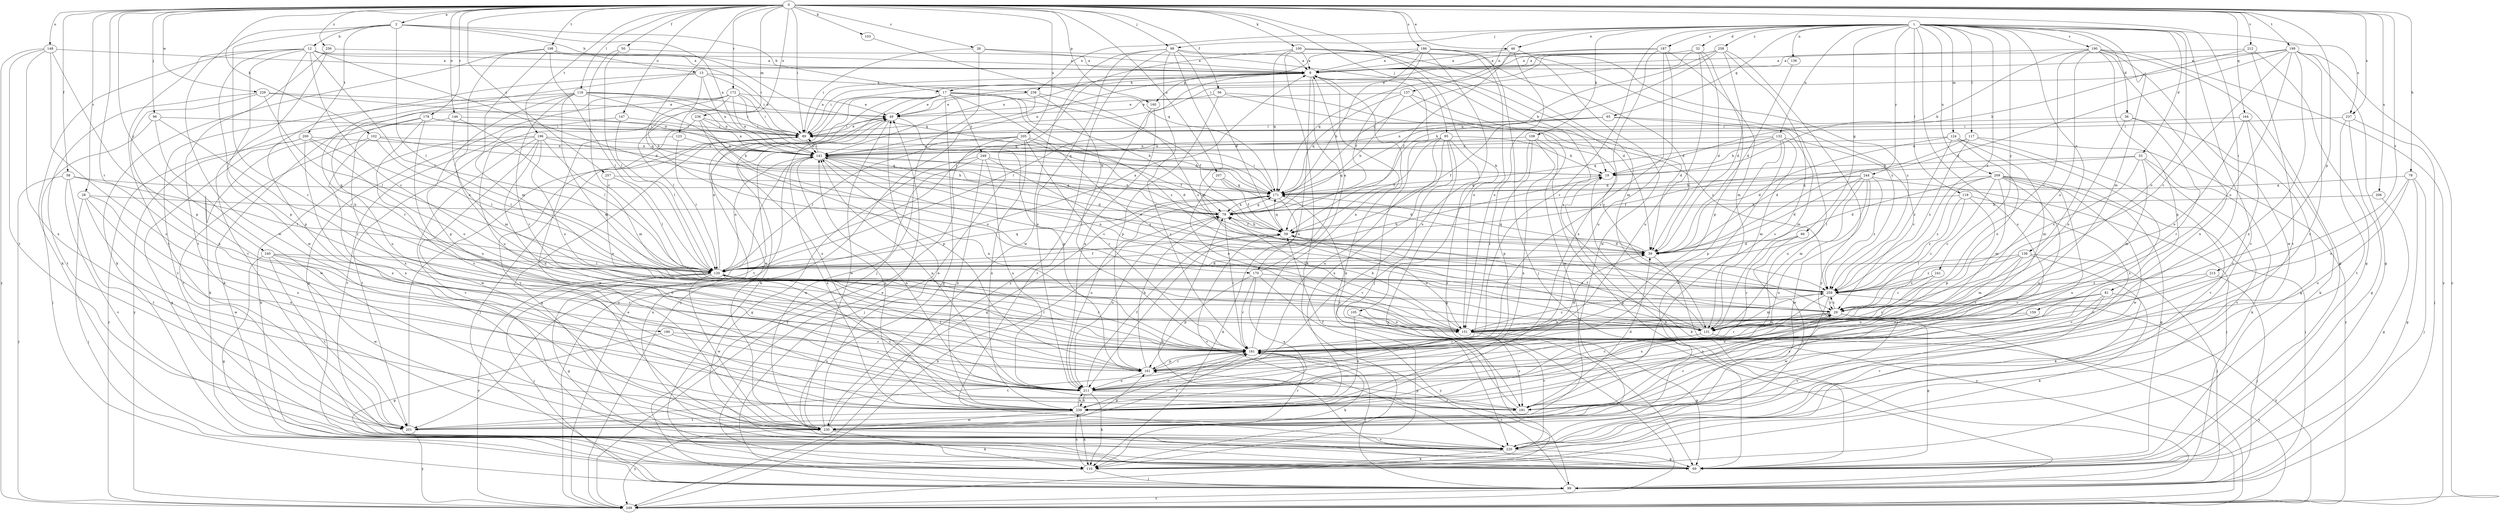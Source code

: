 strict digraph  {
0;
1;
2;
9;
12;
13;
17;
19;
26;
28;
29;
32;
33;
36;
39;
46;
49;
50;
56;
58;
59;
65;
66;
69;
78;
79;
81;
89;
95;
96;
98;
99;
100;
102;
103;
105;
108;
110;
116;
117;
119;
120;
123;
124;
131;
132;
136;
137;
138;
141;
146;
147;
148;
151;
159;
160;
161;
164;
170;
171;
172;
178;
180;
181;
186;
187;
190;
191;
196;
198;
199;
200;
201;
205;
206;
207;
209;
211;
212;
215;
220;
229;
230;
236;
237;
238;
239;
240;
241;
244;
248;
249;
256;
257;
258;
259;
0 -> 2  [label=a];
0 -> 26  [label=c];
0 -> 28  [label=c];
0 -> 46  [label=e];
0 -> 50  [label=f];
0 -> 56  [label=f];
0 -> 58  [label=f];
0 -> 78  [label=h];
0 -> 81  [label=i];
0 -> 89  [label=i];
0 -> 95  [label=j];
0 -> 96  [label=j];
0 -> 98  [label=j];
0 -> 100  [label=k];
0 -> 102  [label=k];
0 -> 103  [label=k];
0 -> 105  [label=k];
0 -> 116  [label=l];
0 -> 123  [label=m];
0 -> 146  [label=o];
0 -> 147  [label=o];
0 -> 148  [label=o];
0 -> 159  [label=p];
0 -> 160  [label=p];
0 -> 164  [label=q];
0 -> 170  [label=q];
0 -> 172  [label=r];
0 -> 178  [label=r];
0 -> 180  [label=r];
0 -> 186  [label=s];
0 -> 196  [label=t];
0 -> 198  [label=t];
0 -> 199  [label=t];
0 -> 205  [label=u];
0 -> 206  [label=u];
0 -> 207  [label=u];
0 -> 212  [label=v];
0 -> 215  [label=v];
0 -> 229  [label=w];
0 -> 236  [label=x];
0 -> 237  [label=x];
0 -> 240  [label=y];
0 -> 256  [label=z];
0 -> 257  [label=z];
1 -> 32  [label=d];
1 -> 33  [label=d];
1 -> 36  [label=d];
1 -> 46  [label=e];
1 -> 65  [label=g];
1 -> 66  [label=g];
1 -> 98  [label=j];
1 -> 108  [label=k];
1 -> 117  [label=l];
1 -> 119  [label=l];
1 -> 124  [label=m];
1 -> 131  [label=m];
1 -> 132  [label=n];
1 -> 136  [label=n];
1 -> 137  [label=n];
1 -> 138  [label=n];
1 -> 151  [label=o];
1 -> 181  [label=r];
1 -> 187  [label=s];
1 -> 190  [label=s];
1 -> 191  [label=s];
1 -> 209  [label=u];
1 -> 220  [label=v];
1 -> 237  [label=x];
1 -> 238  [label=x];
1 -> 241  [label=y];
1 -> 244  [label=y];
1 -> 258  [label=z];
1 -> 259  [label=z];
2 -> 12  [label=b];
2 -> 13  [label=b];
2 -> 17  [label=b];
2 -> 120  [label=l];
2 -> 141  [label=n];
2 -> 181  [label=r];
2 -> 200  [label=t];
2 -> 230  [label=w];
9 -> 17  [label=b];
9 -> 89  [label=i];
9 -> 99  [label=j];
9 -> 110  [label=k];
9 -> 120  [label=l];
9 -> 141  [label=n];
9 -> 160  [label=p];
9 -> 170  [label=q];
9 -> 211  [label=u];
12 -> 9  [label=a];
12 -> 29  [label=c];
12 -> 39  [label=d];
12 -> 89  [label=i];
12 -> 110  [label=k];
12 -> 120  [label=l];
12 -> 161  [label=p];
12 -> 181  [label=r];
12 -> 201  [label=t];
12 -> 230  [label=w];
13 -> 79  [label=h];
13 -> 89  [label=i];
13 -> 141  [label=n];
13 -> 161  [label=p];
13 -> 181  [label=r];
13 -> 238  [label=x];
17 -> 49  [label=e];
17 -> 59  [label=f];
17 -> 69  [label=g];
17 -> 79  [label=h];
17 -> 110  [label=k];
17 -> 151  [label=o];
17 -> 230  [label=w];
17 -> 239  [label=x];
17 -> 248  [label=y];
17 -> 249  [label=y];
17 -> 259  [label=z];
19 -> 171  [label=q];
26 -> 9  [label=a];
26 -> 19  [label=b];
26 -> 89  [label=i];
26 -> 99  [label=j];
28 -> 79  [label=h];
28 -> 99  [label=j];
28 -> 211  [label=u];
28 -> 230  [label=w];
28 -> 239  [label=x];
29 -> 69  [label=g];
29 -> 131  [label=m];
29 -> 151  [label=o];
29 -> 181  [label=r];
29 -> 220  [label=v];
29 -> 259  [label=z];
32 -> 9  [label=a];
32 -> 39  [label=d];
32 -> 161  [label=p];
32 -> 171  [label=q];
32 -> 211  [label=u];
33 -> 19  [label=b];
33 -> 79  [label=h];
33 -> 110  [label=k];
33 -> 131  [label=m];
33 -> 220  [label=v];
33 -> 259  [label=z];
36 -> 69  [label=g];
36 -> 89  [label=i];
36 -> 151  [label=o];
36 -> 181  [label=r];
39 -> 120  [label=l];
39 -> 171  [label=q];
39 -> 249  [label=y];
46 -> 9  [label=a];
46 -> 59  [label=f];
46 -> 151  [label=o];
46 -> 230  [label=w];
49 -> 89  [label=i];
49 -> 161  [label=p];
49 -> 201  [label=t];
49 -> 230  [label=w];
50 -> 9  [label=a];
50 -> 29  [label=c];
50 -> 120  [label=l];
56 -> 29  [label=c];
56 -> 49  [label=e];
56 -> 161  [label=p];
56 -> 259  [label=z];
58 -> 120  [label=l];
58 -> 171  [label=q];
58 -> 201  [label=t];
58 -> 220  [label=v];
58 -> 249  [label=y];
59 -> 39  [label=d];
59 -> 79  [label=h];
59 -> 151  [label=o];
59 -> 171  [label=q];
59 -> 220  [label=v];
65 -> 59  [label=f];
65 -> 89  [label=i];
65 -> 131  [label=m];
65 -> 141  [label=n];
65 -> 211  [label=u];
66 -> 39  [label=d];
66 -> 181  [label=r];
66 -> 220  [label=v];
69 -> 19  [label=b];
69 -> 79  [label=h];
69 -> 141  [label=n];
78 -> 69  [label=g];
78 -> 99  [label=j];
78 -> 151  [label=o];
78 -> 171  [label=q];
78 -> 211  [label=u];
79 -> 59  [label=f];
79 -> 141  [label=n];
79 -> 171  [label=q];
79 -> 181  [label=r];
79 -> 211  [label=u];
81 -> 29  [label=c];
81 -> 110  [label=k];
81 -> 181  [label=r];
81 -> 191  [label=s];
81 -> 211  [label=u];
81 -> 220  [label=v];
89 -> 9  [label=a];
89 -> 49  [label=e];
89 -> 69  [label=g];
89 -> 99  [label=j];
89 -> 141  [label=n];
95 -> 19  [label=b];
95 -> 59  [label=f];
95 -> 69  [label=g];
95 -> 141  [label=n];
95 -> 211  [label=u];
95 -> 220  [label=v];
95 -> 239  [label=x];
95 -> 249  [label=y];
96 -> 89  [label=i];
96 -> 99  [label=j];
96 -> 181  [label=r];
96 -> 230  [label=w];
98 -> 9  [label=a];
98 -> 39  [label=d];
98 -> 59  [label=f];
98 -> 131  [label=m];
98 -> 181  [label=r];
98 -> 211  [label=u];
98 -> 230  [label=w];
98 -> 249  [label=y];
99 -> 19  [label=b];
99 -> 181  [label=r];
99 -> 249  [label=y];
100 -> 9  [label=a];
100 -> 39  [label=d];
100 -> 110  [label=k];
100 -> 120  [label=l];
100 -> 131  [label=m];
100 -> 171  [label=q];
100 -> 259  [label=z];
102 -> 120  [label=l];
102 -> 141  [label=n];
102 -> 171  [label=q];
102 -> 201  [label=t];
102 -> 239  [label=x];
103 -> 171  [label=q];
105 -> 151  [label=o];
105 -> 220  [label=v];
105 -> 239  [label=x];
108 -> 69  [label=g];
108 -> 141  [label=n];
108 -> 161  [label=p];
108 -> 181  [label=r];
108 -> 239  [label=x];
110 -> 49  [label=e];
110 -> 99  [label=j];
110 -> 239  [label=x];
116 -> 49  [label=e];
116 -> 79  [label=h];
116 -> 89  [label=i];
116 -> 131  [label=m];
116 -> 141  [label=n];
116 -> 161  [label=p];
116 -> 181  [label=r];
116 -> 211  [label=u];
116 -> 220  [label=v];
117 -> 39  [label=d];
117 -> 141  [label=n];
117 -> 220  [label=v];
117 -> 249  [label=y];
117 -> 259  [label=z];
119 -> 29  [label=c];
119 -> 79  [label=h];
119 -> 161  [label=p];
119 -> 220  [label=v];
119 -> 259  [label=z];
120 -> 9  [label=a];
120 -> 19  [label=b];
120 -> 39  [label=d];
120 -> 49  [label=e];
120 -> 59  [label=f];
120 -> 69  [label=g];
120 -> 99  [label=j];
120 -> 141  [label=n];
120 -> 171  [label=q];
120 -> 181  [label=r];
120 -> 191  [label=s];
120 -> 230  [label=w];
120 -> 249  [label=y];
120 -> 259  [label=z];
123 -> 120  [label=l];
123 -> 141  [label=n];
123 -> 230  [label=w];
124 -> 39  [label=d];
124 -> 131  [label=m];
124 -> 141  [label=n];
124 -> 151  [label=o];
124 -> 191  [label=s];
124 -> 259  [label=z];
131 -> 9  [label=a];
131 -> 59  [label=f];
131 -> 181  [label=r];
131 -> 249  [label=y];
132 -> 19  [label=b];
132 -> 29  [label=c];
132 -> 131  [label=m];
132 -> 141  [label=n];
132 -> 161  [label=p];
132 -> 171  [label=q];
132 -> 230  [label=w];
136 -> 39  [label=d];
137 -> 39  [label=d];
137 -> 49  [label=e];
137 -> 79  [label=h];
137 -> 171  [label=q];
137 -> 230  [label=w];
138 -> 99  [label=j];
138 -> 110  [label=k];
138 -> 120  [label=l];
138 -> 131  [label=m];
138 -> 181  [label=r];
138 -> 259  [label=z];
141 -> 19  [label=b];
141 -> 29  [label=c];
141 -> 39  [label=d];
141 -> 89  [label=i];
141 -> 239  [label=x];
141 -> 259  [label=z];
146 -> 89  [label=i];
146 -> 120  [label=l];
146 -> 131  [label=m];
146 -> 249  [label=y];
147 -> 89  [label=i];
147 -> 120  [label=l];
147 -> 220  [label=v];
148 -> 9  [label=a];
148 -> 161  [label=p];
148 -> 191  [label=s];
148 -> 201  [label=t];
148 -> 239  [label=x];
148 -> 249  [label=y];
151 -> 69  [label=g];
151 -> 79  [label=h];
151 -> 191  [label=s];
151 -> 259  [label=z];
159 -> 151  [label=o];
159 -> 211  [label=u];
160 -> 211  [label=u];
160 -> 220  [label=v];
161 -> 79  [label=h];
161 -> 120  [label=l];
161 -> 181  [label=r];
161 -> 211  [label=u];
164 -> 89  [label=i];
164 -> 110  [label=k];
164 -> 151  [label=o];
164 -> 191  [label=s];
170 -> 9  [label=a];
170 -> 161  [label=p];
170 -> 181  [label=r];
170 -> 239  [label=x];
170 -> 249  [label=y];
170 -> 259  [label=z];
171 -> 79  [label=h];
171 -> 89  [label=i];
171 -> 110  [label=k];
171 -> 191  [label=s];
171 -> 211  [label=u];
172 -> 49  [label=e];
172 -> 69  [label=g];
172 -> 89  [label=i];
172 -> 110  [label=k];
172 -> 120  [label=l];
172 -> 141  [label=n];
172 -> 171  [label=q];
172 -> 211  [label=u];
178 -> 89  [label=i];
178 -> 110  [label=k];
178 -> 171  [label=q];
178 -> 191  [label=s];
178 -> 211  [label=u];
178 -> 239  [label=x];
180 -> 69  [label=g];
180 -> 181  [label=r];
180 -> 211  [label=u];
181 -> 9  [label=a];
181 -> 39  [label=d];
181 -> 99  [label=j];
181 -> 110  [label=k];
181 -> 120  [label=l];
181 -> 141  [label=n];
181 -> 161  [label=p];
181 -> 201  [label=t];
186 -> 9  [label=a];
186 -> 59  [label=f];
186 -> 79  [label=h];
186 -> 99  [label=j];
186 -> 141  [label=n];
186 -> 151  [label=o];
186 -> 211  [label=u];
186 -> 259  [label=z];
187 -> 9  [label=a];
187 -> 131  [label=m];
187 -> 171  [label=q];
187 -> 181  [label=r];
187 -> 211  [label=u];
187 -> 239  [label=x];
190 -> 9  [label=a];
190 -> 19  [label=b];
190 -> 29  [label=c];
190 -> 69  [label=g];
190 -> 151  [label=o];
190 -> 161  [label=p];
190 -> 230  [label=w];
190 -> 239  [label=x];
190 -> 249  [label=y];
191 -> 39  [label=d];
191 -> 59  [label=f];
191 -> 141  [label=n];
191 -> 161  [label=p];
196 -> 79  [label=h];
196 -> 110  [label=k];
196 -> 131  [label=m];
196 -> 141  [label=n];
196 -> 151  [label=o];
196 -> 201  [label=t];
196 -> 211  [label=u];
196 -> 220  [label=v];
196 -> 230  [label=w];
198 -> 9  [label=a];
198 -> 110  [label=k];
198 -> 120  [label=l];
198 -> 131  [label=m];
198 -> 151  [label=o];
198 -> 171  [label=q];
199 -> 9  [label=a];
199 -> 29  [label=c];
199 -> 39  [label=d];
199 -> 69  [label=g];
199 -> 89  [label=i];
199 -> 151  [label=o];
199 -> 191  [label=s];
199 -> 239  [label=x];
199 -> 249  [label=y];
200 -> 69  [label=g];
200 -> 120  [label=l];
200 -> 141  [label=n];
200 -> 151  [label=o];
200 -> 239  [label=x];
200 -> 249  [label=y];
201 -> 29  [label=c];
201 -> 89  [label=i];
201 -> 181  [label=r];
201 -> 249  [label=y];
205 -> 39  [label=d];
205 -> 59  [label=f];
205 -> 99  [label=j];
205 -> 120  [label=l];
205 -> 141  [label=n];
205 -> 181  [label=r];
205 -> 239  [label=x];
205 -> 249  [label=y];
206 -> 69  [label=g];
206 -> 79  [label=h];
207 -> 39  [label=d];
207 -> 59  [label=f];
207 -> 151  [label=o];
207 -> 171  [label=q];
209 -> 29  [label=c];
209 -> 39  [label=d];
209 -> 69  [label=g];
209 -> 99  [label=j];
209 -> 131  [label=m];
209 -> 171  [label=q];
209 -> 211  [label=u];
209 -> 230  [label=w];
209 -> 239  [label=x];
209 -> 259  [label=z];
211 -> 29  [label=c];
211 -> 59  [label=f];
211 -> 110  [label=k];
211 -> 141  [label=n];
211 -> 191  [label=s];
211 -> 239  [label=x];
212 -> 9  [label=a];
212 -> 19  [label=b];
212 -> 69  [label=g];
212 -> 201  [label=t];
215 -> 99  [label=j];
215 -> 181  [label=r];
215 -> 259  [label=z];
220 -> 69  [label=g];
220 -> 110  [label=k];
229 -> 49  [label=e];
229 -> 120  [label=l];
229 -> 141  [label=n];
229 -> 201  [label=t];
229 -> 211  [label=u];
230 -> 49  [label=e];
230 -> 110  [label=k];
230 -> 161  [label=p];
230 -> 171  [label=q];
230 -> 181  [label=r];
230 -> 220  [label=v];
230 -> 249  [label=y];
236 -> 89  [label=i];
236 -> 141  [label=n];
236 -> 151  [label=o];
236 -> 161  [label=p];
236 -> 220  [label=v];
237 -> 69  [label=g];
237 -> 89  [label=i];
237 -> 99  [label=j];
237 -> 201  [label=t];
238 -> 49  [label=e];
238 -> 181  [label=r];
238 -> 249  [label=y];
238 -> 259  [label=z];
239 -> 110  [label=k];
239 -> 141  [label=n];
239 -> 181  [label=r];
239 -> 201  [label=t];
239 -> 211  [label=u];
239 -> 230  [label=w];
240 -> 69  [label=g];
240 -> 120  [label=l];
240 -> 151  [label=o];
240 -> 181  [label=r];
240 -> 201  [label=t];
240 -> 230  [label=w];
241 -> 29  [label=c];
241 -> 181  [label=r];
241 -> 259  [label=z];
244 -> 39  [label=d];
244 -> 59  [label=f];
244 -> 99  [label=j];
244 -> 120  [label=l];
244 -> 131  [label=m];
244 -> 171  [label=q];
244 -> 230  [label=w];
244 -> 239  [label=x];
244 -> 259  [label=z];
248 -> 19  [label=b];
248 -> 29  [label=c];
248 -> 69  [label=g];
248 -> 211  [label=u];
248 -> 230  [label=w];
248 -> 239  [label=x];
249 -> 49  [label=e];
249 -> 79  [label=h];
256 -> 9  [label=a];
256 -> 201  [label=t];
256 -> 220  [label=v];
257 -> 120  [label=l];
257 -> 151  [label=o];
257 -> 171  [label=q];
258 -> 9  [label=a];
258 -> 39  [label=d];
258 -> 49  [label=e];
258 -> 79  [label=h];
258 -> 89  [label=i];
258 -> 171  [label=q];
258 -> 191  [label=s];
258 -> 249  [label=y];
259 -> 29  [label=c];
259 -> 131  [label=m];
259 -> 141  [label=n];
259 -> 230  [label=w];
259 -> 239  [label=x];
259 -> 249  [label=y];
}
